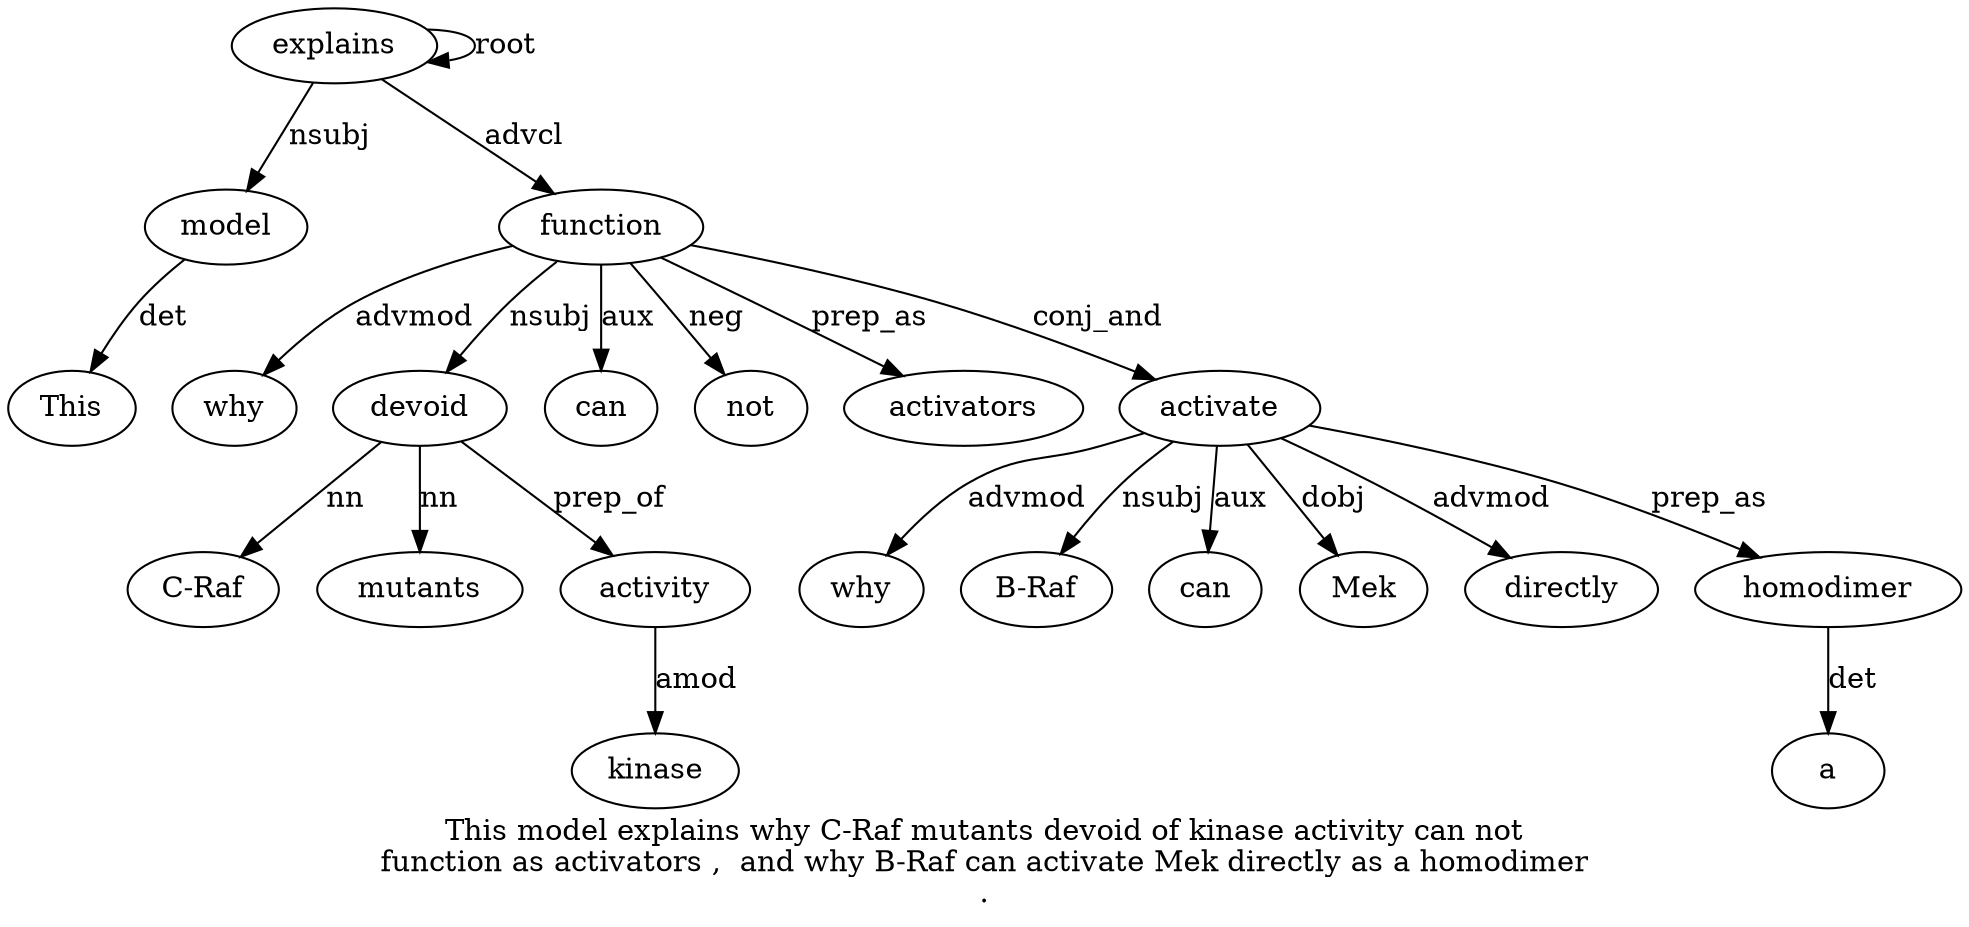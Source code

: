 digraph "This model explains why C-Raf mutants devoid of kinase activity can not function as activators ,  and why B-Raf can activate Mek directly as a homodimer ." {
label="This model explains why C-Raf mutants devoid of kinase activity can not
function as activators ,  and why B-Raf can activate Mek directly as a homodimer
.";
model2 [style=filled, fillcolor=white, label=model];
This1 [style=filled, fillcolor=white, label=This];
model2 -> This1  [label=det];
explains3 [style=filled, fillcolor=white, label=explains];
explains3 -> model2  [label=nsubj];
explains3 -> explains3  [label=root];
function13 [style=filled, fillcolor=white, label=function];
why4 [style=filled, fillcolor=white, label=why];
function13 -> why4  [label=advmod];
devoid7 [style=filled, fillcolor=white, label=devoid];
"C-Raf5" [style=filled, fillcolor=white, label="C-Raf"];
devoid7 -> "C-Raf5"  [label=nn];
mutants6 [style=filled, fillcolor=white, label=mutants];
devoid7 -> mutants6  [label=nn];
function13 -> devoid7  [label=nsubj];
activity10 [style=filled, fillcolor=white, label=activity];
kinase9 [style=filled, fillcolor=white, label=kinase];
activity10 -> kinase9  [label=amod];
devoid7 -> activity10  [label=prep_of];
can11 [style=filled, fillcolor=white, label=can];
function13 -> can11  [label=aux];
not12 [style=filled, fillcolor=white, label=not];
function13 -> not12  [label=neg];
explains3 -> function13  [label=advcl];
activators15 [style=filled, fillcolor=white, label=activators];
function13 -> activators15  [label=prep_as];
activate21 [style=filled, fillcolor=white, label=activate];
why18 [style=filled, fillcolor=white, label=why];
activate21 -> why18  [label=advmod];
"B-Raf19" [style=filled, fillcolor=white, label="B-Raf"];
activate21 -> "B-Raf19"  [label=nsubj];
can20 [style=filled, fillcolor=white, label=can];
activate21 -> can20  [label=aux];
function13 -> activate21  [label=conj_and];
Mek22 [style=filled, fillcolor=white, label=Mek];
activate21 -> Mek22  [label=dobj];
directly23 [style=filled, fillcolor=white, label=directly];
activate21 -> directly23  [label=advmod];
homodimer26 [style=filled, fillcolor=white, label=homodimer];
a25 [style=filled, fillcolor=white, label=a];
homodimer26 -> a25  [label=det];
activate21 -> homodimer26  [label=prep_as];
}
